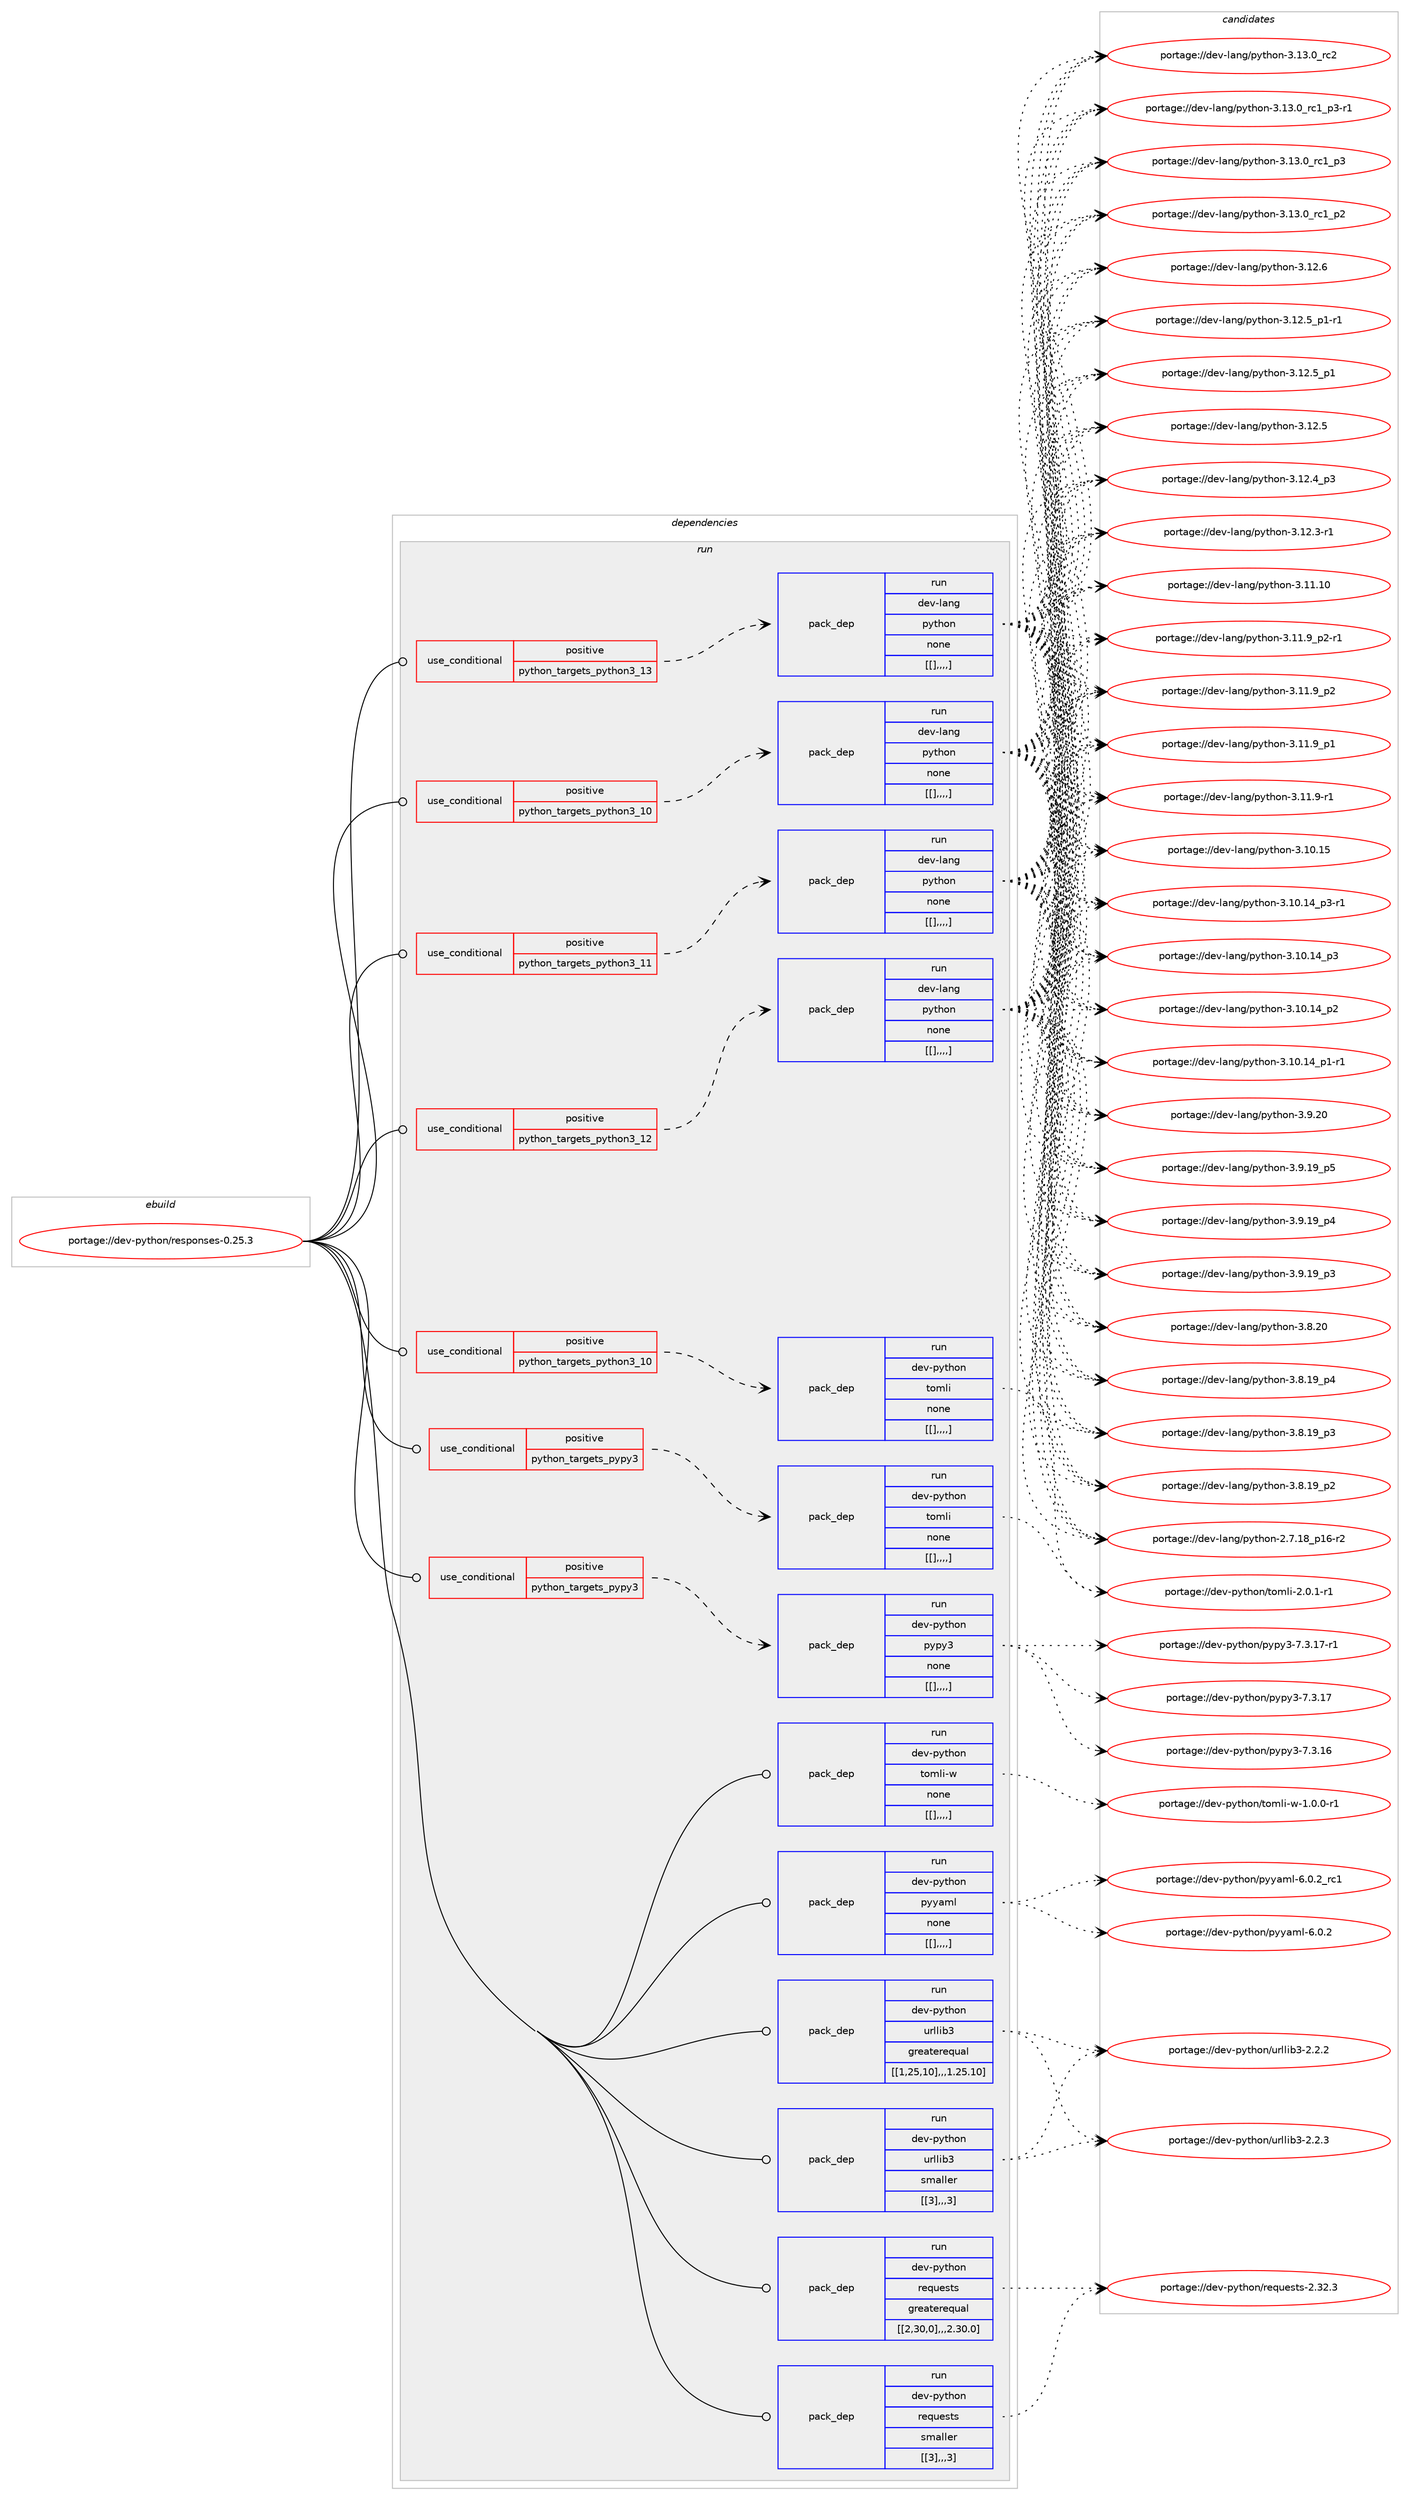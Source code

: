 digraph prolog {

# *************
# Graph options
# *************

newrank=true;
concentrate=true;
compound=true;
graph [rankdir=LR,fontname=Helvetica,fontsize=10,ranksep=1.5];#, ranksep=2.5, nodesep=0.2];
edge  [arrowhead=vee];
node  [fontname=Helvetica,fontsize=10];

# **********
# The ebuild
# **********

subgraph cluster_leftcol {
color=gray;
label=<<i>ebuild</i>>;
id [label="portage://dev-python/responses-0.25.3", color=red, width=4, href="../dev-python/responses-0.25.3.svg"];
}

# ****************
# The dependencies
# ****************

subgraph cluster_midcol {
color=gray;
label=<<i>dependencies</i>>;
subgraph cluster_compile {
fillcolor="#eeeeee";
style=filled;
label=<<i>compile</i>>;
}
subgraph cluster_compileandrun {
fillcolor="#eeeeee";
style=filled;
label=<<i>compile and run</i>>;
}
subgraph cluster_run {
fillcolor="#eeeeee";
style=filled;
label=<<i>run</i>>;
subgraph cond40038 {
dependency164093 [label=<<TABLE BORDER="0" CELLBORDER="1" CELLSPACING="0" CELLPADDING="4"><TR><TD ROWSPAN="3" CELLPADDING="10">use_conditional</TD></TR><TR><TD>positive</TD></TR><TR><TD>python_targets_pypy3</TD></TR></TABLE>>, shape=none, color=red];
subgraph pack122794 {
dependency164094 [label=<<TABLE BORDER="0" CELLBORDER="1" CELLSPACING="0" CELLPADDING="4" WIDTH="220"><TR><TD ROWSPAN="6" CELLPADDING="30">pack_dep</TD></TR><TR><TD WIDTH="110">run</TD></TR><TR><TD>dev-python</TD></TR><TR><TD>pypy3</TD></TR><TR><TD>none</TD></TR><TR><TD>[[],,,,]</TD></TR></TABLE>>, shape=none, color=blue];
}
dependency164093:e -> dependency164094:w [weight=20,style="dashed",arrowhead="vee"];
}
id:e -> dependency164093:w [weight=20,style="solid",arrowhead="odot"];
subgraph cond40039 {
dependency164095 [label=<<TABLE BORDER="0" CELLBORDER="1" CELLSPACING="0" CELLPADDING="4"><TR><TD ROWSPAN="3" CELLPADDING="10">use_conditional</TD></TR><TR><TD>positive</TD></TR><TR><TD>python_targets_pypy3</TD></TR></TABLE>>, shape=none, color=red];
subgraph pack122795 {
dependency164096 [label=<<TABLE BORDER="0" CELLBORDER="1" CELLSPACING="0" CELLPADDING="4" WIDTH="220"><TR><TD ROWSPAN="6" CELLPADDING="30">pack_dep</TD></TR><TR><TD WIDTH="110">run</TD></TR><TR><TD>dev-python</TD></TR><TR><TD>tomli</TD></TR><TR><TD>none</TD></TR><TR><TD>[[],,,,]</TD></TR></TABLE>>, shape=none, color=blue];
}
dependency164095:e -> dependency164096:w [weight=20,style="dashed",arrowhead="vee"];
}
id:e -> dependency164095:w [weight=20,style="solid",arrowhead="odot"];
subgraph cond40040 {
dependency164097 [label=<<TABLE BORDER="0" CELLBORDER="1" CELLSPACING="0" CELLPADDING="4"><TR><TD ROWSPAN="3" CELLPADDING="10">use_conditional</TD></TR><TR><TD>positive</TD></TR><TR><TD>python_targets_python3_10</TD></TR></TABLE>>, shape=none, color=red];
subgraph pack122796 {
dependency164098 [label=<<TABLE BORDER="0" CELLBORDER="1" CELLSPACING="0" CELLPADDING="4" WIDTH="220"><TR><TD ROWSPAN="6" CELLPADDING="30">pack_dep</TD></TR><TR><TD WIDTH="110">run</TD></TR><TR><TD>dev-lang</TD></TR><TR><TD>python</TD></TR><TR><TD>none</TD></TR><TR><TD>[[],,,,]</TD></TR></TABLE>>, shape=none, color=blue];
}
dependency164097:e -> dependency164098:w [weight=20,style="dashed",arrowhead="vee"];
}
id:e -> dependency164097:w [weight=20,style="solid",arrowhead="odot"];
subgraph cond40041 {
dependency164099 [label=<<TABLE BORDER="0" CELLBORDER="1" CELLSPACING="0" CELLPADDING="4"><TR><TD ROWSPAN="3" CELLPADDING="10">use_conditional</TD></TR><TR><TD>positive</TD></TR><TR><TD>python_targets_python3_10</TD></TR></TABLE>>, shape=none, color=red];
subgraph pack122797 {
dependency164100 [label=<<TABLE BORDER="0" CELLBORDER="1" CELLSPACING="0" CELLPADDING="4" WIDTH="220"><TR><TD ROWSPAN="6" CELLPADDING="30">pack_dep</TD></TR><TR><TD WIDTH="110">run</TD></TR><TR><TD>dev-python</TD></TR><TR><TD>tomli</TD></TR><TR><TD>none</TD></TR><TR><TD>[[],,,,]</TD></TR></TABLE>>, shape=none, color=blue];
}
dependency164099:e -> dependency164100:w [weight=20,style="dashed",arrowhead="vee"];
}
id:e -> dependency164099:w [weight=20,style="solid",arrowhead="odot"];
subgraph cond40042 {
dependency164101 [label=<<TABLE BORDER="0" CELLBORDER="1" CELLSPACING="0" CELLPADDING="4"><TR><TD ROWSPAN="3" CELLPADDING="10">use_conditional</TD></TR><TR><TD>positive</TD></TR><TR><TD>python_targets_python3_11</TD></TR></TABLE>>, shape=none, color=red];
subgraph pack122798 {
dependency164102 [label=<<TABLE BORDER="0" CELLBORDER="1" CELLSPACING="0" CELLPADDING="4" WIDTH="220"><TR><TD ROWSPAN="6" CELLPADDING="30">pack_dep</TD></TR><TR><TD WIDTH="110">run</TD></TR><TR><TD>dev-lang</TD></TR><TR><TD>python</TD></TR><TR><TD>none</TD></TR><TR><TD>[[],,,,]</TD></TR></TABLE>>, shape=none, color=blue];
}
dependency164101:e -> dependency164102:w [weight=20,style="dashed",arrowhead="vee"];
}
id:e -> dependency164101:w [weight=20,style="solid",arrowhead="odot"];
subgraph cond40043 {
dependency164103 [label=<<TABLE BORDER="0" CELLBORDER="1" CELLSPACING="0" CELLPADDING="4"><TR><TD ROWSPAN="3" CELLPADDING="10">use_conditional</TD></TR><TR><TD>positive</TD></TR><TR><TD>python_targets_python3_12</TD></TR></TABLE>>, shape=none, color=red];
subgraph pack122799 {
dependency164104 [label=<<TABLE BORDER="0" CELLBORDER="1" CELLSPACING="0" CELLPADDING="4" WIDTH="220"><TR><TD ROWSPAN="6" CELLPADDING="30">pack_dep</TD></TR><TR><TD WIDTH="110">run</TD></TR><TR><TD>dev-lang</TD></TR><TR><TD>python</TD></TR><TR><TD>none</TD></TR><TR><TD>[[],,,,]</TD></TR></TABLE>>, shape=none, color=blue];
}
dependency164103:e -> dependency164104:w [weight=20,style="dashed",arrowhead="vee"];
}
id:e -> dependency164103:w [weight=20,style="solid",arrowhead="odot"];
subgraph cond40044 {
dependency164105 [label=<<TABLE BORDER="0" CELLBORDER="1" CELLSPACING="0" CELLPADDING="4"><TR><TD ROWSPAN="3" CELLPADDING="10">use_conditional</TD></TR><TR><TD>positive</TD></TR><TR><TD>python_targets_python3_13</TD></TR></TABLE>>, shape=none, color=red];
subgraph pack122800 {
dependency164106 [label=<<TABLE BORDER="0" CELLBORDER="1" CELLSPACING="0" CELLPADDING="4" WIDTH="220"><TR><TD ROWSPAN="6" CELLPADDING="30">pack_dep</TD></TR><TR><TD WIDTH="110">run</TD></TR><TR><TD>dev-lang</TD></TR><TR><TD>python</TD></TR><TR><TD>none</TD></TR><TR><TD>[[],,,,]</TD></TR></TABLE>>, shape=none, color=blue];
}
dependency164105:e -> dependency164106:w [weight=20,style="dashed",arrowhead="vee"];
}
id:e -> dependency164105:w [weight=20,style="solid",arrowhead="odot"];
subgraph pack122801 {
dependency164107 [label=<<TABLE BORDER="0" CELLBORDER="1" CELLSPACING="0" CELLPADDING="4" WIDTH="220"><TR><TD ROWSPAN="6" CELLPADDING="30">pack_dep</TD></TR><TR><TD WIDTH="110">run</TD></TR><TR><TD>dev-python</TD></TR><TR><TD>pyyaml</TD></TR><TR><TD>none</TD></TR><TR><TD>[[],,,,]</TD></TR></TABLE>>, shape=none, color=blue];
}
id:e -> dependency164107:w [weight=20,style="solid",arrowhead="odot"];
subgraph pack122802 {
dependency164108 [label=<<TABLE BORDER="0" CELLBORDER="1" CELLSPACING="0" CELLPADDING="4" WIDTH="220"><TR><TD ROWSPAN="6" CELLPADDING="30">pack_dep</TD></TR><TR><TD WIDTH="110">run</TD></TR><TR><TD>dev-python</TD></TR><TR><TD>requests</TD></TR><TR><TD>greaterequal</TD></TR><TR><TD>[[2,30,0],,,2.30.0]</TD></TR></TABLE>>, shape=none, color=blue];
}
id:e -> dependency164108:w [weight=20,style="solid",arrowhead="odot"];
subgraph pack122803 {
dependency164109 [label=<<TABLE BORDER="0" CELLBORDER="1" CELLSPACING="0" CELLPADDING="4" WIDTH="220"><TR><TD ROWSPAN="6" CELLPADDING="30">pack_dep</TD></TR><TR><TD WIDTH="110">run</TD></TR><TR><TD>dev-python</TD></TR><TR><TD>requests</TD></TR><TR><TD>smaller</TD></TR><TR><TD>[[3],,,3]</TD></TR></TABLE>>, shape=none, color=blue];
}
id:e -> dependency164109:w [weight=20,style="solid",arrowhead="odot"];
subgraph pack122804 {
dependency164110 [label=<<TABLE BORDER="0" CELLBORDER="1" CELLSPACING="0" CELLPADDING="4" WIDTH="220"><TR><TD ROWSPAN="6" CELLPADDING="30">pack_dep</TD></TR><TR><TD WIDTH="110">run</TD></TR><TR><TD>dev-python</TD></TR><TR><TD>tomli-w</TD></TR><TR><TD>none</TD></TR><TR><TD>[[],,,,]</TD></TR></TABLE>>, shape=none, color=blue];
}
id:e -> dependency164110:w [weight=20,style="solid",arrowhead="odot"];
subgraph pack122805 {
dependency164111 [label=<<TABLE BORDER="0" CELLBORDER="1" CELLSPACING="0" CELLPADDING="4" WIDTH="220"><TR><TD ROWSPAN="6" CELLPADDING="30">pack_dep</TD></TR><TR><TD WIDTH="110">run</TD></TR><TR><TD>dev-python</TD></TR><TR><TD>urllib3</TD></TR><TR><TD>greaterequal</TD></TR><TR><TD>[[1,25,10],,,1.25.10]</TD></TR></TABLE>>, shape=none, color=blue];
}
id:e -> dependency164111:w [weight=20,style="solid",arrowhead="odot"];
subgraph pack122806 {
dependency164112 [label=<<TABLE BORDER="0" CELLBORDER="1" CELLSPACING="0" CELLPADDING="4" WIDTH="220"><TR><TD ROWSPAN="6" CELLPADDING="30">pack_dep</TD></TR><TR><TD WIDTH="110">run</TD></TR><TR><TD>dev-python</TD></TR><TR><TD>urllib3</TD></TR><TR><TD>smaller</TD></TR><TR><TD>[[3],,,3]</TD></TR></TABLE>>, shape=none, color=blue];
}
id:e -> dependency164112:w [weight=20,style="solid",arrowhead="odot"];
}
}

# **************
# The candidates
# **************

subgraph cluster_choices {
rank=same;
color=gray;
label=<<i>candidates</i>>;

subgraph choice122794 {
color=black;
nodesep=1;
choice100101118451121211161041111104711212111212151455546514649554511449 [label="portage://dev-python/pypy3-7.3.17-r1", color=red, width=4,href="../dev-python/pypy3-7.3.17-r1.svg"];
choice10010111845112121116104111110471121211121215145554651464955 [label="portage://dev-python/pypy3-7.3.17", color=red, width=4,href="../dev-python/pypy3-7.3.17.svg"];
choice10010111845112121116104111110471121211121215145554651464954 [label="portage://dev-python/pypy3-7.3.16", color=red, width=4,href="../dev-python/pypy3-7.3.16.svg"];
dependency164094:e -> choice100101118451121211161041111104711212111212151455546514649554511449:w [style=dotted,weight="100"];
dependency164094:e -> choice10010111845112121116104111110471121211121215145554651464955:w [style=dotted,weight="100"];
dependency164094:e -> choice10010111845112121116104111110471121211121215145554651464954:w [style=dotted,weight="100"];
}
subgraph choice122795 {
color=black;
nodesep=1;
choice10010111845112121116104111110471161111091081054550464846494511449 [label="portage://dev-python/tomli-2.0.1-r1", color=red, width=4,href="../dev-python/tomli-2.0.1-r1.svg"];
dependency164096:e -> choice10010111845112121116104111110471161111091081054550464846494511449:w [style=dotted,weight="100"];
}
subgraph choice122796 {
color=black;
nodesep=1;
choice10010111845108971101034711212111610411111045514649514648951149950 [label="portage://dev-lang/python-3.13.0_rc2", color=red, width=4,href="../dev-lang/python-3.13.0_rc2.svg"];
choice1001011184510897110103471121211161041111104551464951464895114994995112514511449 [label="portage://dev-lang/python-3.13.0_rc1_p3-r1", color=red, width=4,href="../dev-lang/python-3.13.0_rc1_p3-r1.svg"];
choice100101118451089711010347112121116104111110455146495146489511499499511251 [label="portage://dev-lang/python-3.13.0_rc1_p3", color=red, width=4,href="../dev-lang/python-3.13.0_rc1_p3.svg"];
choice100101118451089711010347112121116104111110455146495146489511499499511250 [label="portage://dev-lang/python-3.13.0_rc1_p2", color=red, width=4,href="../dev-lang/python-3.13.0_rc1_p2.svg"];
choice10010111845108971101034711212111610411111045514649504654 [label="portage://dev-lang/python-3.12.6", color=red, width=4,href="../dev-lang/python-3.12.6.svg"];
choice1001011184510897110103471121211161041111104551464950465395112494511449 [label="portage://dev-lang/python-3.12.5_p1-r1", color=red, width=4,href="../dev-lang/python-3.12.5_p1-r1.svg"];
choice100101118451089711010347112121116104111110455146495046539511249 [label="portage://dev-lang/python-3.12.5_p1", color=red, width=4,href="../dev-lang/python-3.12.5_p1.svg"];
choice10010111845108971101034711212111610411111045514649504653 [label="portage://dev-lang/python-3.12.5", color=red, width=4,href="../dev-lang/python-3.12.5.svg"];
choice100101118451089711010347112121116104111110455146495046529511251 [label="portage://dev-lang/python-3.12.4_p3", color=red, width=4,href="../dev-lang/python-3.12.4_p3.svg"];
choice100101118451089711010347112121116104111110455146495046514511449 [label="portage://dev-lang/python-3.12.3-r1", color=red, width=4,href="../dev-lang/python-3.12.3-r1.svg"];
choice1001011184510897110103471121211161041111104551464949464948 [label="portage://dev-lang/python-3.11.10", color=red, width=4,href="../dev-lang/python-3.11.10.svg"];
choice1001011184510897110103471121211161041111104551464949465795112504511449 [label="portage://dev-lang/python-3.11.9_p2-r1", color=red, width=4,href="../dev-lang/python-3.11.9_p2-r1.svg"];
choice100101118451089711010347112121116104111110455146494946579511250 [label="portage://dev-lang/python-3.11.9_p2", color=red, width=4,href="../dev-lang/python-3.11.9_p2.svg"];
choice100101118451089711010347112121116104111110455146494946579511249 [label="portage://dev-lang/python-3.11.9_p1", color=red, width=4,href="../dev-lang/python-3.11.9_p1.svg"];
choice100101118451089711010347112121116104111110455146494946574511449 [label="portage://dev-lang/python-3.11.9-r1", color=red, width=4,href="../dev-lang/python-3.11.9-r1.svg"];
choice1001011184510897110103471121211161041111104551464948464953 [label="portage://dev-lang/python-3.10.15", color=red, width=4,href="../dev-lang/python-3.10.15.svg"];
choice100101118451089711010347112121116104111110455146494846495295112514511449 [label="portage://dev-lang/python-3.10.14_p3-r1", color=red, width=4,href="../dev-lang/python-3.10.14_p3-r1.svg"];
choice10010111845108971101034711212111610411111045514649484649529511251 [label="portage://dev-lang/python-3.10.14_p3", color=red, width=4,href="../dev-lang/python-3.10.14_p3.svg"];
choice10010111845108971101034711212111610411111045514649484649529511250 [label="portage://dev-lang/python-3.10.14_p2", color=red, width=4,href="../dev-lang/python-3.10.14_p2.svg"];
choice100101118451089711010347112121116104111110455146494846495295112494511449 [label="portage://dev-lang/python-3.10.14_p1-r1", color=red, width=4,href="../dev-lang/python-3.10.14_p1-r1.svg"];
choice10010111845108971101034711212111610411111045514657465048 [label="portage://dev-lang/python-3.9.20", color=red, width=4,href="../dev-lang/python-3.9.20.svg"];
choice100101118451089711010347112121116104111110455146574649579511253 [label="portage://dev-lang/python-3.9.19_p5", color=red, width=4,href="../dev-lang/python-3.9.19_p5.svg"];
choice100101118451089711010347112121116104111110455146574649579511252 [label="portage://dev-lang/python-3.9.19_p4", color=red, width=4,href="../dev-lang/python-3.9.19_p4.svg"];
choice100101118451089711010347112121116104111110455146574649579511251 [label="portage://dev-lang/python-3.9.19_p3", color=red, width=4,href="../dev-lang/python-3.9.19_p3.svg"];
choice10010111845108971101034711212111610411111045514656465048 [label="portage://dev-lang/python-3.8.20", color=red, width=4,href="../dev-lang/python-3.8.20.svg"];
choice100101118451089711010347112121116104111110455146564649579511252 [label="portage://dev-lang/python-3.8.19_p4", color=red, width=4,href="../dev-lang/python-3.8.19_p4.svg"];
choice100101118451089711010347112121116104111110455146564649579511251 [label="portage://dev-lang/python-3.8.19_p3", color=red, width=4,href="../dev-lang/python-3.8.19_p3.svg"];
choice100101118451089711010347112121116104111110455146564649579511250 [label="portage://dev-lang/python-3.8.19_p2", color=red, width=4,href="../dev-lang/python-3.8.19_p2.svg"];
choice100101118451089711010347112121116104111110455046554649569511249544511450 [label="portage://dev-lang/python-2.7.18_p16-r2", color=red, width=4,href="../dev-lang/python-2.7.18_p16-r2.svg"];
dependency164098:e -> choice10010111845108971101034711212111610411111045514649514648951149950:w [style=dotted,weight="100"];
dependency164098:e -> choice1001011184510897110103471121211161041111104551464951464895114994995112514511449:w [style=dotted,weight="100"];
dependency164098:e -> choice100101118451089711010347112121116104111110455146495146489511499499511251:w [style=dotted,weight="100"];
dependency164098:e -> choice100101118451089711010347112121116104111110455146495146489511499499511250:w [style=dotted,weight="100"];
dependency164098:e -> choice10010111845108971101034711212111610411111045514649504654:w [style=dotted,weight="100"];
dependency164098:e -> choice1001011184510897110103471121211161041111104551464950465395112494511449:w [style=dotted,weight="100"];
dependency164098:e -> choice100101118451089711010347112121116104111110455146495046539511249:w [style=dotted,weight="100"];
dependency164098:e -> choice10010111845108971101034711212111610411111045514649504653:w [style=dotted,weight="100"];
dependency164098:e -> choice100101118451089711010347112121116104111110455146495046529511251:w [style=dotted,weight="100"];
dependency164098:e -> choice100101118451089711010347112121116104111110455146495046514511449:w [style=dotted,weight="100"];
dependency164098:e -> choice1001011184510897110103471121211161041111104551464949464948:w [style=dotted,weight="100"];
dependency164098:e -> choice1001011184510897110103471121211161041111104551464949465795112504511449:w [style=dotted,weight="100"];
dependency164098:e -> choice100101118451089711010347112121116104111110455146494946579511250:w [style=dotted,weight="100"];
dependency164098:e -> choice100101118451089711010347112121116104111110455146494946579511249:w [style=dotted,weight="100"];
dependency164098:e -> choice100101118451089711010347112121116104111110455146494946574511449:w [style=dotted,weight="100"];
dependency164098:e -> choice1001011184510897110103471121211161041111104551464948464953:w [style=dotted,weight="100"];
dependency164098:e -> choice100101118451089711010347112121116104111110455146494846495295112514511449:w [style=dotted,weight="100"];
dependency164098:e -> choice10010111845108971101034711212111610411111045514649484649529511251:w [style=dotted,weight="100"];
dependency164098:e -> choice10010111845108971101034711212111610411111045514649484649529511250:w [style=dotted,weight="100"];
dependency164098:e -> choice100101118451089711010347112121116104111110455146494846495295112494511449:w [style=dotted,weight="100"];
dependency164098:e -> choice10010111845108971101034711212111610411111045514657465048:w [style=dotted,weight="100"];
dependency164098:e -> choice100101118451089711010347112121116104111110455146574649579511253:w [style=dotted,weight="100"];
dependency164098:e -> choice100101118451089711010347112121116104111110455146574649579511252:w [style=dotted,weight="100"];
dependency164098:e -> choice100101118451089711010347112121116104111110455146574649579511251:w [style=dotted,weight="100"];
dependency164098:e -> choice10010111845108971101034711212111610411111045514656465048:w [style=dotted,weight="100"];
dependency164098:e -> choice100101118451089711010347112121116104111110455146564649579511252:w [style=dotted,weight="100"];
dependency164098:e -> choice100101118451089711010347112121116104111110455146564649579511251:w [style=dotted,weight="100"];
dependency164098:e -> choice100101118451089711010347112121116104111110455146564649579511250:w [style=dotted,weight="100"];
dependency164098:e -> choice100101118451089711010347112121116104111110455046554649569511249544511450:w [style=dotted,weight="100"];
}
subgraph choice122797 {
color=black;
nodesep=1;
choice10010111845112121116104111110471161111091081054550464846494511449 [label="portage://dev-python/tomli-2.0.1-r1", color=red, width=4,href="../dev-python/tomli-2.0.1-r1.svg"];
dependency164100:e -> choice10010111845112121116104111110471161111091081054550464846494511449:w [style=dotted,weight="100"];
}
subgraph choice122798 {
color=black;
nodesep=1;
choice10010111845108971101034711212111610411111045514649514648951149950 [label="portage://dev-lang/python-3.13.0_rc2", color=red, width=4,href="../dev-lang/python-3.13.0_rc2.svg"];
choice1001011184510897110103471121211161041111104551464951464895114994995112514511449 [label="portage://dev-lang/python-3.13.0_rc1_p3-r1", color=red, width=4,href="../dev-lang/python-3.13.0_rc1_p3-r1.svg"];
choice100101118451089711010347112121116104111110455146495146489511499499511251 [label="portage://dev-lang/python-3.13.0_rc1_p3", color=red, width=4,href="../dev-lang/python-3.13.0_rc1_p3.svg"];
choice100101118451089711010347112121116104111110455146495146489511499499511250 [label="portage://dev-lang/python-3.13.0_rc1_p2", color=red, width=4,href="../dev-lang/python-3.13.0_rc1_p2.svg"];
choice10010111845108971101034711212111610411111045514649504654 [label="portage://dev-lang/python-3.12.6", color=red, width=4,href="../dev-lang/python-3.12.6.svg"];
choice1001011184510897110103471121211161041111104551464950465395112494511449 [label="portage://dev-lang/python-3.12.5_p1-r1", color=red, width=4,href="../dev-lang/python-3.12.5_p1-r1.svg"];
choice100101118451089711010347112121116104111110455146495046539511249 [label="portage://dev-lang/python-3.12.5_p1", color=red, width=4,href="../dev-lang/python-3.12.5_p1.svg"];
choice10010111845108971101034711212111610411111045514649504653 [label="portage://dev-lang/python-3.12.5", color=red, width=4,href="../dev-lang/python-3.12.5.svg"];
choice100101118451089711010347112121116104111110455146495046529511251 [label="portage://dev-lang/python-3.12.4_p3", color=red, width=4,href="../dev-lang/python-3.12.4_p3.svg"];
choice100101118451089711010347112121116104111110455146495046514511449 [label="portage://dev-lang/python-3.12.3-r1", color=red, width=4,href="../dev-lang/python-3.12.3-r1.svg"];
choice1001011184510897110103471121211161041111104551464949464948 [label="portage://dev-lang/python-3.11.10", color=red, width=4,href="../dev-lang/python-3.11.10.svg"];
choice1001011184510897110103471121211161041111104551464949465795112504511449 [label="portage://dev-lang/python-3.11.9_p2-r1", color=red, width=4,href="../dev-lang/python-3.11.9_p2-r1.svg"];
choice100101118451089711010347112121116104111110455146494946579511250 [label="portage://dev-lang/python-3.11.9_p2", color=red, width=4,href="../dev-lang/python-3.11.9_p2.svg"];
choice100101118451089711010347112121116104111110455146494946579511249 [label="portage://dev-lang/python-3.11.9_p1", color=red, width=4,href="../dev-lang/python-3.11.9_p1.svg"];
choice100101118451089711010347112121116104111110455146494946574511449 [label="portage://dev-lang/python-3.11.9-r1", color=red, width=4,href="../dev-lang/python-3.11.9-r1.svg"];
choice1001011184510897110103471121211161041111104551464948464953 [label="portage://dev-lang/python-3.10.15", color=red, width=4,href="../dev-lang/python-3.10.15.svg"];
choice100101118451089711010347112121116104111110455146494846495295112514511449 [label="portage://dev-lang/python-3.10.14_p3-r1", color=red, width=4,href="../dev-lang/python-3.10.14_p3-r1.svg"];
choice10010111845108971101034711212111610411111045514649484649529511251 [label="portage://dev-lang/python-3.10.14_p3", color=red, width=4,href="../dev-lang/python-3.10.14_p3.svg"];
choice10010111845108971101034711212111610411111045514649484649529511250 [label="portage://dev-lang/python-3.10.14_p2", color=red, width=4,href="../dev-lang/python-3.10.14_p2.svg"];
choice100101118451089711010347112121116104111110455146494846495295112494511449 [label="portage://dev-lang/python-3.10.14_p1-r1", color=red, width=4,href="../dev-lang/python-3.10.14_p1-r1.svg"];
choice10010111845108971101034711212111610411111045514657465048 [label="portage://dev-lang/python-3.9.20", color=red, width=4,href="../dev-lang/python-3.9.20.svg"];
choice100101118451089711010347112121116104111110455146574649579511253 [label="portage://dev-lang/python-3.9.19_p5", color=red, width=4,href="../dev-lang/python-3.9.19_p5.svg"];
choice100101118451089711010347112121116104111110455146574649579511252 [label="portage://dev-lang/python-3.9.19_p4", color=red, width=4,href="../dev-lang/python-3.9.19_p4.svg"];
choice100101118451089711010347112121116104111110455146574649579511251 [label="portage://dev-lang/python-3.9.19_p3", color=red, width=4,href="../dev-lang/python-3.9.19_p3.svg"];
choice10010111845108971101034711212111610411111045514656465048 [label="portage://dev-lang/python-3.8.20", color=red, width=4,href="../dev-lang/python-3.8.20.svg"];
choice100101118451089711010347112121116104111110455146564649579511252 [label="portage://dev-lang/python-3.8.19_p4", color=red, width=4,href="../dev-lang/python-3.8.19_p4.svg"];
choice100101118451089711010347112121116104111110455146564649579511251 [label="portage://dev-lang/python-3.8.19_p3", color=red, width=4,href="../dev-lang/python-3.8.19_p3.svg"];
choice100101118451089711010347112121116104111110455146564649579511250 [label="portage://dev-lang/python-3.8.19_p2", color=red, width=4,href="../dev-lang/python-3.8.19_p2.svg"];
choice100101118451089711010347112121116104111110455046554649569511249544511450 [label="portage://dev-lang/python-2.7.18_p16-r2", color=red, width=4,href="../dev-lang/python-2.7.18_p16-r2.svg"];
dependency164102:e -> choice10010111845108971101034711212111610411111045514649514648951149950:w [style=dotted,weight="100"];
dependency164102:e -> choice1001011184510897110103471121211161041111104551464951464895114994995112514511449:w [style=dotted,weight="100"];
dependency164102:e -> choice100101118451089711010347112121116104111110455146495146489511499499511251:w [style=dotted,weight="100"];
dependency164102:e -> choice100101118451089711010347112121116104111110455146495146489511499499511250:w [style=dotted,weight="100"];
dependency164102:e -> choice10010111845108971101034711212111610411111045514649504654:w [style=dotted,weight="100"];
dependency164102:e -> choice1001011184510897110103471121211161041111104551464950465395112494511449:w [style=dotted,weight="100"];
dependency164102:e -> choice100101118451089711010347112121116104111110455146495046539511249:w [style=dotted,weight="100"];
dependency164102:e -> choice10010111845108971101034711212111610411111045514649504653:w [style=dotted,weight="100"];
dependency164102:e -> choice100101118451089711010347112121116104111110455146495046529511251:w [style=dotted,weight="100"];
dependency164102:e -> choice100101118451089711010347112121116104111110455146495046514511449:w [style=dotted,weight="100"];
dependency164102:e -> choice1001011184510897110103471121211161041111104551464949464948:w [style=dotted,weight="100"];
dependency164102:e -> choice1001011184510897110103471121211161041111104551464949465795112504511449:w [style=dotted,weight="100"];
dependency164102:e -> choice100101118451089711010347112121116104111110455146494946579511250:w [style=dotted,weight="100"];
dependency164102:e -> choice100101118451089711010347112121116104111110455146494946579511249:w [style=dotted,weight="100"];
dependency164102:e -> choice100101118451089711010347112121116104111110455146494946574511449:w [style=dotted,weight="100"];
dependency164102:e -> choice1001011184510897110103471121211161041111104551464948464953:w [style=dotted,weight="100"];
dependency164102:e -> choice100101118451089711010347112121116104111110455146494846495295112514511449:w [style=dotted,weight="100"];
dependency164102:e -> choice10010111845108971101034711212111610411111045514649484649529511251:w [style=dotted,weight="100"];
dependency164102:e -> choice10010111845108971101034711212111610411111045514649484649529511250:w [style=dotted,weight="100"];
dependency164102:e -> choice100101118451089711010347112121116104111110455146494846495295112494511449:w [style=dotted,weight="100"];
dependency164102:e -> choice10010111845108971101034711212111610411111045514657465048:w [style=dotted,weight="100"];
dependency164102:e -> choice100101118451089711010347112121116104111110455146574649579511253:w [style=dotted,weight="100"];
dependency164102:e -> choice100101118451089711010347112121116104111110455146574649579511252:w [style=dotted,weight="100"];
dependency164102:e -> choice100101118451089711010347112121116104111110455146574649579511251:w [style=dotted,weight="100"];
dependency164102:e -> choice10010111845108971101034711212111610411111045514656465048:w [style=dotted,weight="100"];
dependency164102:e -> choice100101118451089711010347112121116104111110455146564649579511252:w [style=dotted,weight="100"];
dependency164102:e -> choice100101118451089711010347112121116104111110455146564649579511251:w [style=dotted,weight="100"];
dependency164102:e -> choice100101118451089711010347112121116104111110455146564649579511250:w [style=dotted,weight="100"];
dependency164102:e -> choice100101118451089711010347112121116104111110455046554649569511249544511450:w [style=dotted,weight="100"];
}
subgraph choice122799 {
color=black;
nodesep=1;
choice10010111845108971101034711212111610411111045514649514648951149950 [label="portage://dev-lang/python-3.13.0_rc2", color=red, width=4,href="../dev-lang/python-3.13.0_rc2.svg"];
choice1001011184510897110103471121211161041111104551464951464895114994995112514511449 [label="portage://dev-lang/python-3.13.0_rc1_p3-r1", color=red, width=4,href="../dev-lang/python-3.13.0_rc1_p3-r1.svg"];
choice100101118451089711010347112121116104111110455146495146489511499499511251 [label="portage://dev-lang/python-3.13.0_rc1_p3", color=red, width=4,href="../dev-lang/python-3.13.0_rc1_p3.svg"];
choice100101118451089711010347112121116104111110455146495146489511499499511250 [label="portage://dev-lang/python-3.13.0_rc1_p2", color=red, width=4,href="../dev-lang/python-3.13.0_rc1_p2.svg"];
choice10010111845108971101034711212111610411111045514649504654 [label="portage://dev-lang/python-3.12.6", color=red, width=4,href="../dev-lang/python-3.12.6.svg"];
choice1001011184510897110103471121211161041111104551464950465395112494511449 [label="portage://dev-lang/python-3.12.5_p1-r1", color=red, width=4,href="../dev-lang/python-3.12.5_p1-r1.svg"];
choice100101118451089711010347112121116104111110455146495046539511249 [label="portage://dev-lang/python-3.12.5_p1", color=red, width=4,href="../dev-lang/python-3.12.5_p1.svg"];
choice10010111845108971101034711212111610411111045514649504653 [label="portage://dev-lang/python-3.12.5", color=red, width=4,href="../dev-lang/python-3.12.5.svg"];
choice100101118451089711010347112121116104111110455146495046529511251 [label="portage://dev-lang/python-3.12.4_p3", color=red, width=4,href="../dev-lang/python-3.12.4_p3.svg"];
choice100101118451089711010347112121116104111110455146495046514511449 [label="portage://dev-lang/python-3.12.3-r1", color=red, width=4,href="../dev-lang/python-3.12.3-r1.svg"];
choice1001011184510897110103471121211161041111104551464949464948 [label="portage://dev-lang/python-3.11.10", color=red, width=4,href="../dev-lang/python-3.11.10.svg"];
choice1001011184510897110103471121211161041111104551464949465795112504511449 [label="portage://dev-lang/python-3.11.9_p2-r1", color=red, width=4,href="../dev-lang/python-3.11.9_p2-r1.svg"];
choice100101118451089711010347112121116104111110455146494946579511250 [label="portage://dev-lang/python-3.11.9_p2", color=red, width=4,href="../dev-lang/python-3.11.9_p2.svg"];
choice100101118451089711010347112121116104111110455146494946579511249 [label="portage://dev-lang/python-3.11.9_p1", color=red, width=4,href="../dev-lang/python-3.11.9_p1.svg"];
choice100101118451089711010347112121116104111110455146494946574511449 [label="portage://dev-lang/python-3.11.9-r1", color=red, width=4,href="../dev-lang/python-3.11.9-r1.svg"];
choice1001011184510897110103471121211161041111104551464948464953 [label="portage://dev-lang/python-3.10.15", color=red, width=4,href="../dev-lang/python-3.10.15.svg"];
choice100101118451089711010347112121116104111110455146494846495295112514511449 [label="portage://dev-lang/python-3.10.14_p3-r1", color=red, width=4,href="../dev-lang/python-3.10.14_p3-r1.svg"];
choice10010111845108971101034711212111610411111045514649484649529511251 [label="portage://dev-lang/python-3.10.14_p3", color=red, width=4,href="../dev-lang/python-3.10.14_p3.svg"];
choice10010111845108971101034711212111610411111045514649484649529511250 [label="portage://dev-lang/python-3.10.14_p2", color=red, width=4,href="../dev-lang/python-3.10.14_p2.svg"];
choice100101118451089711010347112121116104111110455146494846495295112494511449 [label="portage://dev-lang/python-3.10.14_p1-r1", color=red, width=4,href="../dev-lang/python-3.10.14_p1-r1.svg"];
choice10010111845108971101034711212111610411111045514657465048 [label="portage://dev-lang/python-3.9.20", color=red, width=4,href="../dev-lang/python-3.9.20.svg"];
choice100101118451089711010347112121116104111110455146574649579511253 [label="portage://dev-lang/python-3.9.19_p5", color=red, width=4,href="../dev-lang/python-3.9.19_p5.svg"];
choice100101118451089711010347112121116104111110455146574649579511252 [label="portage://dev-lang/python-3.9.19_p4", color=red, width=4,href="../dev-lang/python-3.9.19_p4.svg"];
choice100101118451089711010347112121116104111110455146574649579511251 [label="portage://dev-lang/python-3.9.19_p3", color=red, width=4,href="../dev-lang/python-3.9.19_p3.svg"];
choice10010111845108971101034711212111610411111045514656465048 [label="portage://dev-lang/python-3.8.20", color=red, width=4,href="../dev-lang/python-3.8.20.svg"];
choice100101118451089711010347112121116104111110455146564649579511252 [label="portage://dev-lang/python-3.8.19_p4", color=red, width=4,href="../dev-lang/python-3.8.19_p4.svg"];
choice100101118451089711010347112121116104111110455146564649579511251 [label="portage://dev-lang/python-3.8.19_p3", color=red, width=4,href="../dev-lang/python-3.8.19_p3.svg"];
choice100101118451089711010347112121116104111110455146564649579511250 [label="portage://dev-lang/python-3.8.19_p2", color=red, width=4,href="../dev-lang/python-3.8.19_p2.svg"];
choice100101118451089711010347112121116104111110455046554649569511249544511450 [label="portage://dev-lang/python-2.7.18_p16-r2", color=red, width=4,href="../dev-lang/python-2.7.18_p16-r2.svg"];
dependency164104:e -> choice10010111845108971101034711212111610411111045514649514648951149950:w [style=dotted,weight="100"];
dependency164104:e -> choice1001011184510897110103471121211161041111104551464951464895114994995112514511449:w [style=dotted,weight="100"];
dependency164104:e -> choice100101118451089711010347112121116104111110455146495146489511499499511251:w [style=dotted,weight="100"];
dependency164104:e -> choice100101118451089711010347112121116104111110455146495146489511499499511250:w [style=dotted,weight="100"];
dependency164104:e -> choice10010111845108971101034711212111610411111045514649504654:w [style=dotted,weight="100"];
dependency164104:e -> choice1001011184510897110103471121211161041111104551464950465395112494511449:w [style=dotted,weight="100"];
dependency164104:e -> choice100101118451089711010347112121116104111110455146495046539511249:w [style=dotted,weight="100"];
dependency164104:e -> choice10010111845108971101034711212111610411111045514649504653:w [style=dotted,weight="100"];
dependency164104:e -> choice100101118451089711010347112121116104111110455146495046529511251:w [style=dotted,weight="100"];
dependency164104:e -> choice100101118451089711010347112121116104111110455146495046514511449:w [style=dotted,weight="100"];
dependency164104:e -> choice1001011184510897110103471121211161041111104551464949464948:w [style=dotted,weight="100"];
dependency164104:e -> choice1001011184510897110103471121211161041111104551464949465795112504511449:w [style=dotted,weight="100"];
dependency164104:e -> choice100101118451089711010347112121116104111110455146494946579511250:w [style=dotted,weight="100"];
dependency164104:e -> choice100101118451089711010347112121116104111110455146494946579511249:w [style=dotted,weight="100"];
dependency164104:e -> choice100101118451089711010347112121116104111110455146494946574511449:w [style=dotted,weight="100"];
dependency164104:e -> choice1001011184510897110103471121211161041111104551464948464953:w [style=dotted,weight="100"];
dependency164104:e -> choice100101118451089711010347112121116104111110455146494846495295112514511449:w [style=dotted,weight="100"];
dependency164104:e -> choice10010111845108971101034711212111610411111045514649484649529511251:w [style=dotted,weight="100"];
dependency164104:e -> choice10010111845108971101034711212111610411111045514649484649529511250:w [style=dotted,weight="100"];
dependency164104:e -> choice100101118451089711010347112121116104111110455146494846495295112494511449:w [style=dotted,weight="100"];
dependency164104:e -> choice10010111845108971101034711212111610411111045514657465048:w [style=dotted,weight="100"];
dependency164104:e -> choice100101118451089711010347112121116104111110455146574649579511253:w [style=dotted,weight="100"];
dependency164104:e -> choice100101118451089711010347112121116104111110455146574649579511252:w [style=dotted,weight="100"];
dependency164104:e -> choice100101118451089711010347112121116104111110455146574649579511251:w [style=dotted,weight="100"];
dependency164104:e -> choice10010111845108971101034711212111610411111045514656465048:w [style=dotted,weight="100"];
dependency164104:e -> choice100101118451089711010347112121116104111110455146564649579511252:w [style=dotted,weight="100"];
dependency164104:e -> choice100101118451089711010347112121116104111110455146564649579511251:w [style=dotted,weight="100"];
dependency164104:e -> choice100101118451089711010347112121116104111110455146564649579511250:w [style=dotted,weight="100"];
dependency164104:e -> choice100101118451089711010347112121116104111110455046554649569511249544511450:w [style=dotted,weight="100"];
}
subgraph choice122800 {
color=black;
nodesep=1;
choice10010111845108971101034711212111610411111045514649514648951149950 [label="portage://dev-lang/python-3.13.0_rc2", color=red, width=4,href="../dev-lang/python-3.13.0_rc2.svg"];
choice1001011184510897110103471121211161041111104551464951464895114994995112514511449 [label="portage://dev-lang/python-3.13.0_rc1_p3-r1", color=red, width=4,href="../dev-lang/python-3.13.0_rc1_p3-r1.svg"];
choice100101118451089711010347112121116104111110455146495146489511499499511251 [label="portage://dev-lang/python-3.13.0_rc1_p3", color=red, width=4,href="../dev-lang/python-3.13.0_rc1_p3.svg"];
choice100101118451089711010347112121116104111110455146495146489511499499511250 [label="portage://dev-lang/python-3.13.0_rc1_p2", color=red, width=4,href="../dev-lang/python-3.13.0_rc1_p2.svg"];
choice10010111845108971101034711212111610411111045514649504654 [label="portage://dev-lang/python-3.12.6", color=red, width=4,href="../dev-lang/python-3.12.6.svg"];
choice1001011184510897110103471121211161041111104551464950465395112494511449 [label="portage://dev-lang/python-3.12.5_p1-r1", color=red, width=4,href="../dev-lang/python-3.12.5_p1-r1.svg"];
choice100101118451089711010347112121116104111110455146495046539511249 [label="portage://dev-lang/python-3.12.5_p1", color=red, width=4,href="../dev-lang/python-3.12.5_p1.svg"];
choice10010111845108971101034711212111610411111045514649504653 [label="portage://dev-lang/python-3.12.5", color=red, width=4,href="../dev-lang/python-3.12.5.svg"];
choice100101118451089711010347112121116104111110455146495046529511251 [label="portage://dev-lang/python-3.12.4_p3", color=red, width=4,href="../dev-lang/python-3.12.4_p3.svg"];
choice100101118451089711010347112121116104111110455146495046514511449 [label="portage://dev-lang/python-3.12.3-r1", color=red, width=4,href="../dev-lang/python-3.12.3-r1.svg"];
choice1001011184510897110103471121211161041111104551464949464948 [label="portage://dev-lang/python-3.11.10", color=red, width=4,href="../dev-lang/python-3.11.10.svg"];
choice1001011184510897110103471121211161041111104551464949465795112504511449 [label="portage://dev-lang/python-3.11.9_p2-r1", color=red, width=4,href="../dev-lang/python-3.11.9_p2-r1.svg"];
choice100101118451089711010347112121116104111110455146494946579511250 [label="portage://dev-lang/python-3.11.9_p2", color=red, width=4,href="../dev-lang/python-3.11.9_p2.svg"];
choice100101118451089711010347112121116104111110455146494946579511249 [label="portage://dev-lang/python-3.11.9_p1", color=red, width=4,href="../dev-lang/python-3.11.9_p1.svg"];
choice100101118451089711010347112121116104111110455146494946574511449 [label="portage://dev-lang/python-3.11.9-r1", color=red, width=4,href="../dev-lang/python-3.11.9-r1.svg"];
choice1001011184510897110103471121211161041111104551464948464953 [label="portage://dev-lang/python-3.10.15", color=red, width=4,href="../dev-lang/python-3.10.15.svg"];
choice100101118451089711010347112121116104111110455146494846495295112514511449 [label="portage://dev-lang/python-3.10.14_p3-r1", color=red, width=4,href="../dev-lang/python-3.10.14_p3-r1.svg"];
choice10010111845108971101034711212111610411111045514649484649529511251 [label="portage://dev-lang/python-3.10.14_p3", color=red, width=4,href="../dev-lang/python-3.10.14_p3.svg"];
choice10010111845108971101034711212111610411111045514649484649529511250 [label="portage://dev-lang/python-3.10.14_p2", color=red, width=4,href="../dev-lang/python-3.10.14_p2.svg"];
choice100101118451089711010347112121116104111110455146494846495295112494511449 [label="portage://dev-lang/python-3.10.14_p1-r1", color=red, width=4,href="../dev-lang/python-3.10.14_p1-r1.svg"];
choice10010111845108971101034711212111610411111045514657465048 [label="portage://dev-lang/python-3.9.20", color=red, width=4,href="../dev-lang/python-3.9.20.svg"];
choice100101118451089711010347112121116104111110455146574649579511253 [label="portage://dev-lang/python-3.9.19_p5", color=red, width=4,href="../dev-lang/python-3.9.19_p5.svg"];
choice100101118451089711010347112121116104111110455146574649579511252 [label="portage://dev-lang/python-3.9.19_p4", color=red, width=4,href="../dev-lang/python-3.9.19_p4.svg"];
choice100101118451089711010347112121116104111110455146574649579511251 [label="portage://dev-lang/python-3.9.19_p3", color=red, width=4,href="../dev-lang/python-3.9.19_p3.svg"];
choice10010111845108971101034711212111610411111045514656465048 [label="portage://dev-lang/python-3.8.20", color=red, width=4,href="../dev-lang/python-3.8.20.svg"];
choice100101118451089711010347112121116104111110455146564649579511252 [label="portage://dev-lang/python-3.8.19_p4", color=red, width=4,href="../dev-lang/python-3.8.19_p4.svg"];
choice100101118451089711010347112121116104111110455146564649579511251 [label="portage://dev-lang/python-3.8.19_p3", color=red, width=4,href="../dev-lang/python-3.8.19_p3.svg"];
choice100101118451089711010347112121116104111110455146564649579511250 [label="portage://dev-lang/python-3.8.19_p2", color=red, width=4,href="../dev-lang/python-3.8.19_p2.svg"];
choice100101118451089711010347112121116104111110455046554649569511249544511450 [label="portage://dev-lang/python-2.7.18_p16-r2", color=red, width=4,href="../dev-lang/python-2.7.18_p16-r2.svg"];
dependency164106:e -> choice10010111845108971101034711212111610411111045514649514648951149950:w [style=dotted,weight="100"];
dependency164106:e -> choice1001011184510897110103471121211161041111104551464951464895114994995112514511449:w [style=dotted,weight="100"];
dependency164106:e -> choice100101118451089711010347112121116104111110455146495146489511499499511251:w [style=dotted,weight="100"];
dependency164106:e -> choice100101118451089711010347112121116104111110455146495146489511499499511250:w [style=dotted,weight="100"];
dependency164106:e -> choice10010111845108971101034711212111610411111045514649504654:w [style=dotted,weight="100"];
dependency164106:e -> choice1001011184510897110103471121211161041111104551464950465395112494511449:w [style=dotted,weight="100"];
dependency164106:e -> choice100101118451089711010347112121116104111110455146495046539511249:w [style=dotted,weight="100"];
dependency164106:e -> choice10010111845108971101034711212111610411111045514649504653:w [style=dotted,weight="100"];
dependency164106:e -> choice100101118451089711010347112121116104111110455146495046529511251:w [style=dotted,weight="100"];
dependency164106:e -> choice100101118451089711010347112121116104111110455146495046514511449:w [style=dotted,weight="100"];
dependency164106:e -> choice1001011184510897110103471121211161041111104551464949464948:w [style=dotted,weight="100"];
dependency164106:e -> choice1001011184510897110103471121211161041111104551464949465795112504511449:w [style=dotted,weight="100"];
dependency164106:e -> choice100101118451089711010347112121116104111110455146494946579511250:w [style=dotted,weight="100"];
dependency164106:e -> choice100101118451089711010347112121116104111110455146494946579511249:w [style=dotted,weight="100"];
dependency164106:e -> choice100101118451089711010347112121116104111110455146494946574511449:w [style=dotted,weight="100"];
dependency164106:e -> choice1001011184510897110103471121211161041111104551464948464953:w [style=dotted,weight="100"];
dependency164106:e -> choice100101118451089711010347112121116104111110455146494846495295112514511449:w [style=dotted,weight="100"];
dependency164106:e -> choice10010111845108971101034711212111610411111045514649484649529511251:w [style=dotted,weight="100"];
dependency164106:e -> choice10010111845108971101034711212111610411111045514649484649529511250:w [style=dotted,weight="100"];
dependency164106:e -> choice100101118451089711010347112121116104111110455146494846495295112494511449:w [style=dotted,weight="100"];
dependency164106:e -> choice10010111845108971101034711212111610411111045514657465048:w [style=dotted,weight="100"];
dependency164106:e -> choice100101118451089711010347112121116104111110455146574649579511253:w [style=dotted,weight="100"];
dependency164106:e -> choice100101118451089711010347112121116104111110455146574649579511252:w [style=dotted,weight="100"];
dependency164106:e -> choice100101118451089711010347112121116104111110455146574649579511251:w [style=dotted,weight="100"];
dependency164106:e -> choice10010111845108971101034711212111610411111045514656465048:w [style=dotted,weight="100"];
dependency164106:e -> choice100101118451089711010347112121116104111110455146564649579511252:w [style=dotted,weight="100"];
dependency164106:e -> choice100101118451089711010347112121116104111110455146564649579511251:w [style=dotted,weight="100"];
dependency164106:e -> choice100101118451089711010347112121116104111110455146564649579511250:w [style=dotted,weight="100"];
dependency164106:e -> choice100101118451089711010347112121116104111110455046554649569511249544511450:w [style=dotted,weight="100"];
}
subgraph choice122801 {
color=black;
nodesep=1;
choice100101118451121211161041111104711212112197109108455446484650951149949 [label="portage://dev-python/pyyaml-6.0.2_rc1", color=red, width=4,href="../dev-python/pyyaml-6.0.2_rc1.svg"];
choice100101118451121211161041111104711212112197109108455446484650 [label="portage://dev-python/pyyaml-6.0.2", color=red, width=4,href="../dev-python/pyyaml-6.0.2.svg"];
dependency164107:e -> choice100101118451121211161041111104711212112197109108455446484650951149949:w [style=dotted,weight="100"];
dependency164107:e -> choice100101118451121211161041111104711212112197109108455446484650:w [style=dotted,weight="100"];
}
subgraph choice122802 {
color=black;
nodesep=1;
choice100101118451121211161041111104711410111311710111511611545504651504651 [label="portage://dev-python/requests-2.32.3", color=red, width=4,href="../dev-python/requests-2.32.3.svg"];
dependency164108:e -> choice100101118451121211161041111104711410111311710111511611545504651504651:w [style=dotted,weight="100"];
}
subgraph choice122803 {
color=black;
nodesep=1;
choice100101118451121211161041111104711410111311710111511611545504651504651 [label="portage://dev-python/requests-2.32.3", color=red, width=4,href="../dev-python/requests-2.32.3.svg"];
dependency164109:e -> choice100101118451121211161041111104711410111311710111511611545504651504651:w [style=dotted,weight="100"];
}
subgraph choice122804 {
color=black;
nodesep=1;
choice1001011184511212111610411111047116111109108105451194549464846484511449 [label="portage://dev-python/tomli-w-1.0.0-r1", color=red, width=4,href="../dev-python/tomli-w-1.0.0-r1.svg"];
dependency164110:e -> choice1001011184511212111610411111047116111109108105451194549464846484511449:w [style=dotted,weight="100"];
}
subgraph choice122805 {
color=black;
nodesep=1;
choice10010111845112121116104111110471171141081081059851455046504651 [label="portage://dev-python/urllib3-2.2.3", color=red, width=4,href="../dev-python/urllib3-2.2.3.svg"];
choice10010111845112121116104111110471171141081081059851455046504650 [label="portage://dev-python/urllib3-2.2.2", color=red, width=4,href="../dev-python/urllib3-2.2.2.svg"];
dependency164111:e -> choice10010111845112121116104111110471171141081081059851455046504651:w [style=dotted,weight="100"];
dependency164111:e -> choice10010111845112121116104111110471171141081081059851455046504650:w [style=dotted,weight="100"];
}
subgraph choice122806 {
color=black;
nodesep=1;
choice10010111845112121116104111110471171141081081059851455046504651 [label="portage://dev-python/urllib3-2.2.3", color=red, width=4,href="../dev-python/urllib3-2.2.3.svg"];
choice10010111845112121116104111110471171141081081059851455046504650 [label="portage://dev-python/urllib3-2.2.2", color=red, width=4,href="../dev-python/urllib3-2.2.2.svg"];
dependency164112:e -> choice10010111845112121116104111110471171141081081059851455046504651:w [style=dotted,weight="100"];
dependency164112:e -> choice10010111845112121116104111110471171141081081059851455046504650:w [style=dotted,weight="100"];
}
}

}
